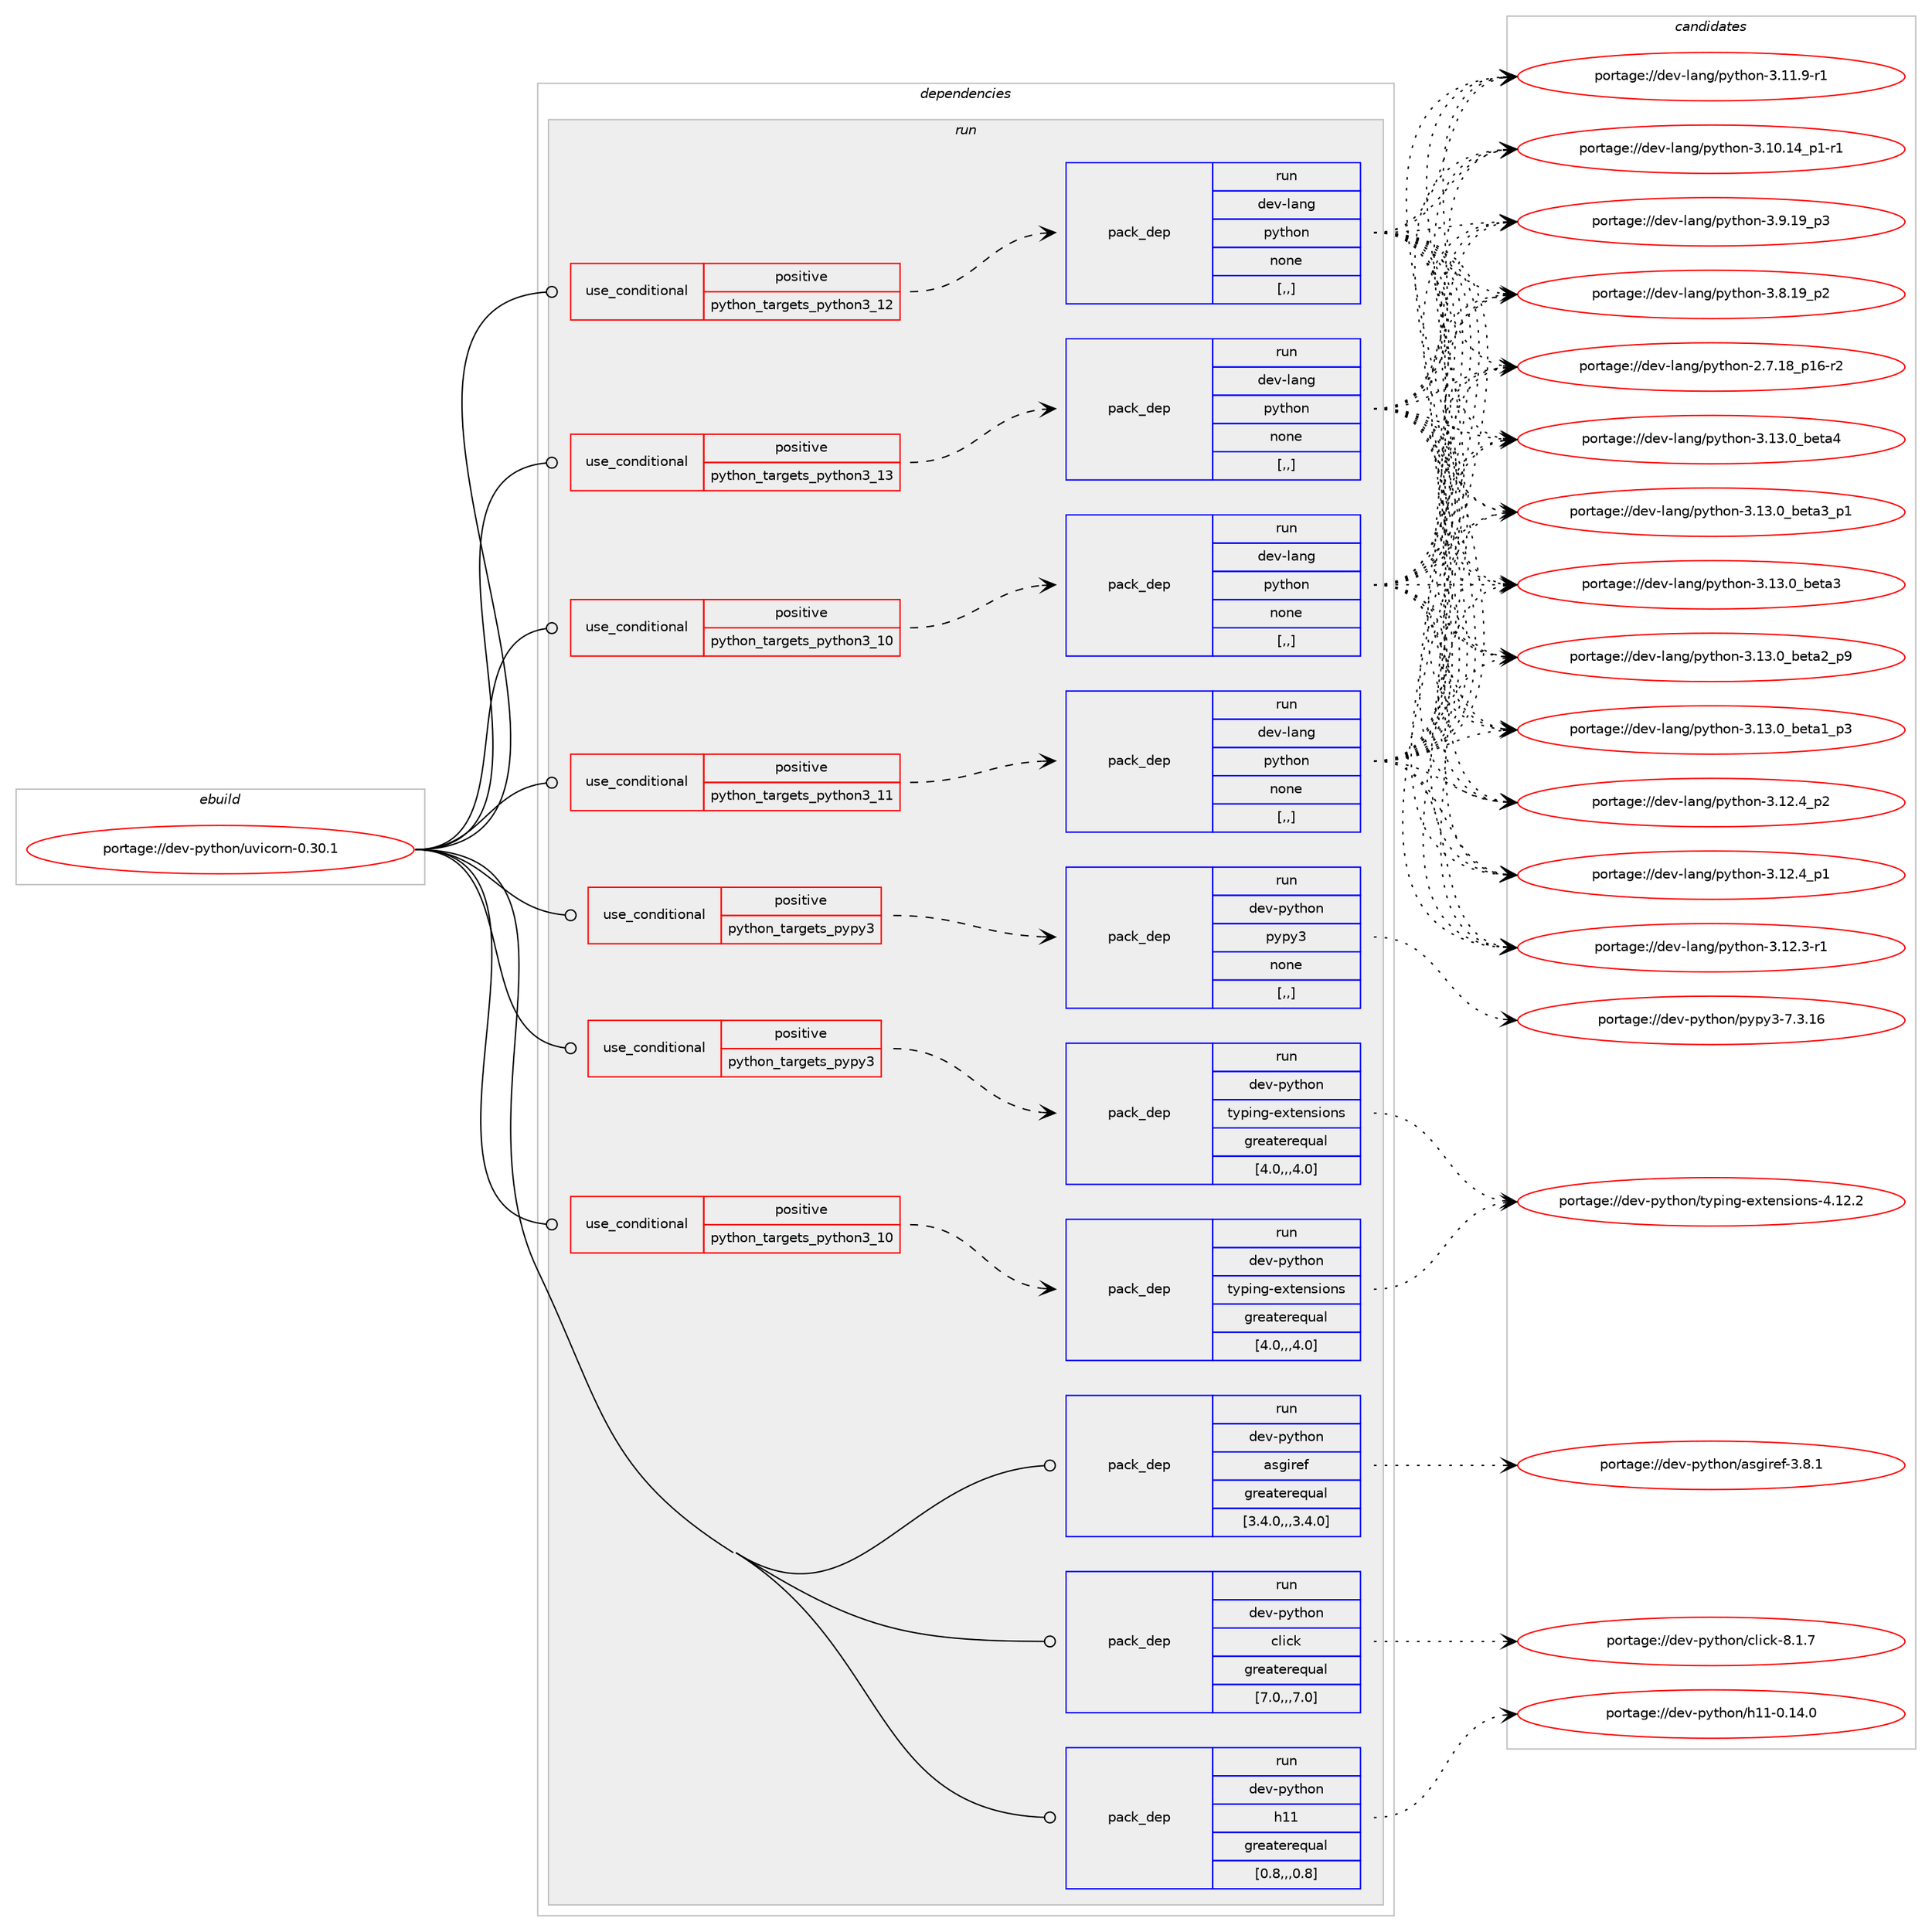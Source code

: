 digraph prolog {

# *************
# Graph options
# *************

newrank=true;
concentrate=true;
compound=true;
graph [rankdir=LR,fontname=Helvetica,fontsize=10,ranksep=1.5];#, ranksep=2.5, nodesep=0.2];
edge  [arrowhead=vee];
node  [fontname=Helvetica,fontsize=10];

# **********
# The ebuild
# **********

subgraph cluster_leftcol {
color=gray;
label=<<i>ebuild</i>>;
id [label="portage://dev-python/uvicorn-0.30.1", color=red, width=4, href="../dev-python/uvicorn-0.30.1.svg"];
}

# ****************
# The dependencies
# ****************

subgraph cluster_midcol {
color=gray;
label=<<i>dependencies</i>>;
subgraph cluster_compile {
fillcolor="#eeeeee";
style=filled;
label=<<i>compile</i>>;
}
subgraph cluster_compileandrun {
fillcolor="#eeeeee";
style=filled;
label=<<i>compile and run</i>>;
}
subgraph cluster_run {
fillcolor="#eeeeee";
style=filled;
label=<<i>run</i>>;
subgraph cond41058 {
dependency167182 [label=<<TABLE BORDER="0" CELLBORDER="1" CELLSPACING="0" CELLPADDING="4"><TR><TD ROWSPAN="3" CELLPADDING="10">use_conditional</TD></TR><TR><TD>positive</TD></TR><TR><TD>python_targets_pypy3</TD></TR></TABLE>>, shape=none, color=red];
subgraph pack124850 {
dependency167183 [label=<<TABLE BORDER="0" CELLBORDER="1" CELLSPACING="0" CELLPADDING="4" WIDTH="220"><TR><TD ROWSPAN="6" CELLPADDING="30">pack_dep</TD></TR><TR><TD WIDTH="110">run</TD></TR><TR><TD>dev-python</TD></TR><TR><TD>pypy3</TD></TR><TR><TD>none</TD></TR><TR><TD>[,,]</TD></TR></TABLE>>, shape=none, color=blue];
}
dependency167182:e -> dependency167183:w [weight=20,style="dashed",arrowhead="vee"];
}
id:e -> dependency167182:w [weight=20,style="solid",arrowhead="odot"];
subgraph cond41059 {
dependency167184 [label=<<TABLE BORDER="0" CELLBORDER="1" CELLSPACING="0" CELLPADDING="4"><TR><TD ROWSPAN="3" CELLPADDING="10">use_conditional</TD></TR><TR><TD>positive</TD></TR><TR><TD>python_targets_pypy3</TD></TR></TABLE>>, shape=none, color=red];
subgraph pack124851 {
dependency167185 [label=<<TABLE BORDER="0" CELLBORDER="1" CELLSPACING="0" CELLPADDING="4" WIDTH="220"><TR><TD ROWSPAN="6" CELLPADDING="30">pack_dep</TD></TR><TR><TD WIDTH="110">run</TD></TR><TR><TD>dev-python</TD></TR><TR><TD>typing-extensions</TD></TR><TR><TD>greaterequal</TD></TR><TR><TD>[4.0,,,4.0]</TD></TR></TABLE>>, shape=none, color=blue];
}
dependency167184:e -> dependency167185:w [weight=20,style="dashed",arrowhead="vee"];
}
id:e -> dependency167184:w [weight=20,style="solid",arrowhead="odot"];
subgraph cond41060 {
dependency167186 [label=<<TABLE BORDER="0" CELLBORDER="1" CELLSPACING="0" CELLPADDING="4"><TR><TD ROWSPAN="3" CELLPADDING="10">use_conditional</TD></TR><TR><TD>positive</TD></TR><TR><TD>python_targets_python3_10</TD></TR></TABLE>>, shape=none, color=red];
subgraph pack124852 {
dependency167187 [label=<<TABLE BORDER="0" CELLBORDER="1" CELLSPACING="0" CELLPADDING="4" WIDTH="220"><TR><TD ROWSPAN="6" CELLPADDING="30">pack_dep</TD></TR><TR><TD WIDTH="110">run</TD></TR><TR><TD>dev-lang</TD></TR><TR><TD>python</TD></TR><TR><TD>none</TD></TR><TR><TD>[,,]</TD></TR></TABLE>>, shape=none, color=blue];
}
dependency167186:e -> dependency167187:w [weight=20,style="dashed",arrowhead="vee"];
}
id:e -> dependency167186:w [weight=20,style="solid",arrowhead="odot"];
subgraph cond41061 {
dependency167188 [label=<<TABLE BORDER="0" CELLBORDER="1" CELLSPACING="0" CELLPADDING="4"><TR><TD ROWSPAN="3" CELLPADDING="10">use_conditional</TD></TR><TR><TD>positive</TD></TR><TR><TD>python_targets_python3_10</TD></TR></TABLE>>, shape=none, color=red];
subgraph pack124853 {
dependency167189 [label=<<TABLE BORDER="0" CELLBORDER="1" CELLSPACING="0" CELLPADDING="4" WIDTH="220"><TR><TD ROWSPAN="6" CELLPADDING="30">pack_dep</TD></TR><TR><TD WIDTH="110">run</TD></TR><TR><TD>dev-python</TD></TR><TR><TD>typing-extensions</TD></TR><TR><TD>greaterequal</TD></TR><TR><TD>[4.0,,,4.0]</TD></TR></TABLE>>, shape=none, color=blue];
}
dependency167188:e -> dependency167189:w [weight=20,style="dashed",arrowhead="vee"];
}
id:e -> dependency167188:w [weight=20,style="solid",arrowhead="odot"];
subgraph cond41062 {
dependency167190 [label=<<TABLE BORDER="0" CELLBORDER="1" CELLSPACING="0" CELLPADDING="4"><TR><TD ROWSPAN="3" CELLPADDING="10">use_conditional</TD></TR><TR><TD>positive</TD></TR><TR><TD>python_targets_python3_11</TD></TR></TABLE>>, shape=none, color=red];
subgraph pack124854 {
dependency167191 [label=<<TABLE BORDER="0" CELLBORDER="1" CELLSPACING="0" CELLPADDING="4" WIDTH="220"><TR><TD ROWSPAN="6" CELLPADDING="30">pack_dep</TD></TR><TR><TD WIDTH="110">run</TD></TR><TR><TD>dev-lang</TD></TR><TR><TD>python</TD></TR><TR><TD>none</TD></TR><TR><TD>[,,]</TD></TR></TABLE>>, shape=none, color=blue];
}
dependency167190:e -> dependency167191:w [weight=20,style="dashed",arrowhead="vee"];
}
id:e -> dependency167190:w [weight=20,style="solid",arrowhead="odot"];
subgraph cond41063 {
dependency167192 [label=<<TABLE BORDER="0" CELLBORDER="1" CELLSPACING="0" CELLPADDING="4"><TR><TD ROWSPAN="3" CELLPADDING="10">use_conditional</TD></TR><TR><TD>positive</TD></TR><TR><TD>python_targets_python3_12</TD></TR></TABLE>>, shape=none, color=red];
subgraph pack124855 {
dependency167193 [label=<<TABLE BORDER="0" CELLBORDER="1" CELLSPACING="0" CELLPADDING="4" WIDTH="220"><TR><TD ROWSPAN="6" CELLPADDING="30">pack_dep</TD></TR><TR><TD WIDTH="110">run</TD></TR><TR><TD>dev-lang</TD></TR><TR><TD>python</TD></TR><TR><TD>none</TD></TR><TR><TD>[,,]</TD></TR></TABLE>>, shape=none, color=blue];
}
dependency167192:e -> dependency167193:w [weight=20,style="dashed",arrowhead="vee"];
}
id:e -> dependency167192:w [weight=20,style="solid",arrowhead="odot"];
subgraph cond41064 {
dependency167194 [label=<<TABLE BORDER="0" CELLBORDER="1" CELLSPACING="0" CELLPADDING="4"><TR><TD ROWSPAN="3" CELLPADDING="10">use_conditional</TD></TR><TR><TD>positive</TD></TR><TR><TD>python_targets_python3_13</TD></TR></TABLE>>, shape=none, color=red];
subgraph pack124856 {
dependency167195 [label=<<TABLE BORDER="0" CELLBORDER="1" CELLSPACING="0" CELLPADDING="4" WIDTH="220"><TR><TD ROWSPAN="6" CELLPADDING="30">pack_dep</TD></TR><TR><TD WIDTH="110">run</TD></TR><TR><TD>dev-lang</TD></TR><TR><TD>python</TD></TR><TR><TD>none</TD></TR><TR><TD>[,,]</TD></TR></TABLE>>, shape=none, color=blue];
}
dependency167194:e -> dependency167195:w [weight=20,style="dashed",arrowhead="vee"];
}
id:e -> dependency167194:w [weight=20,style="solid",arrowhead="odot"];
subgraph pack124857 {
dependency167196 [label=<<TABLE BORDER="0" CELLBORDER="1" CELLSPACING="0" CELLPADDING="4" WIDTH="220"><TR><TD ROWSPAN="6" CELLPADDING="30">pack_dep</TD></TR><TR><TD WIDTH="110">run</TD></TR><TR><TD>dev-python</TD></TR><TR><TD>asgiref</TD></TR><TR><TD>greaterequal</TD></TR><TR><TD>[3.4.0,,,3.4.0]</TD></TR></TABLE>>, shape=none, color=blue];
}
id:e -> dependency167196:w [weight=20,style="solid",arrowhead="odot"];
subgraph pack124858 {
dependency167197 [label=<<TABLE BORDER="0" CELLBORDER="1" CELLSPACING="0" CELLPADDING="4" WIDTH="220"><TR><TD ROWSPAN="6" CELLPADDING="30">pack_dep</TD></TR><TR><TD WIDTH="110">run</TD></TR><TR><TD>dev-python</TD></TR><TR><TD>click</TD></TR><TR><TD>greaterequal</TD></TR><TR><TD>[7.0,,,7.0]</TD></TR></TABLE>>, shape=none, color=blue];
}
id:e -> dependency167197:w [weight=20,style="solid",arrowhead="odot"];
subgraph pack124859 {
dependency167198 [label=<<TABLE BORDER="0" CELLBORDER="1" CELLSPACING="0" CELLPADDING="4" WIDTH="220"><TR><TD ROWSPAN="6" CELLPADDING="30">pack_dep</TD></TR><TR><TD WIDTH="110">run</TD></TR><TR><TD>dev-python</TD></TR><TR><TD>h11</TD></TR><TR><TD>greaterequal</TD></TR><TR><TD>[0.8,,,0.8]</TD></TR></TABLE>>, shape=none, color=blue];
}
id:e -> dependency167198:w [weight=20,style="solid",arrowhead="odot"];
}
}

# **************
# The candidates
# **************

subgraph cluster_choices {
rank=same;
color=gray;
label=<<i>candidates</i>>;

subgraph choice124850 {
color=black;
nodesep=1;
choice10010111845112121116104111110471121211121215145554651464954 [label="portage://dev-python/pypy3-7.3.16", color=red, width=4,href="../dev-python/pypy3-7.3.16.svg"];
dependency167183:e -> choice10010111845112121116104111110471121211121215145554651464954:w [style=dotted,weight="100"];
}
subgraph choice124851 {
color=black;
nodesep=1;
choice10010111845112121116104111110471161211121051101034510112011610111011510511111011545524649504650 [label="portage://dev-python/typing-extensions-4.12.2", color=red, width=4,href="../dev-python/typing-extensions-4.12.2.svg"];
dependency167185:e -> choice10010111845112121116104111110471161211121051101034510112011610111011510511111011545524649504650:w [style=dotted,weight="100"];
}
subgraph choice124852 {
color=black;
nodesep=1;
choice1001011184510897110103471121211161041111104551464951464895981011169752 [label="portage://dev-lang/python-3.13.0_beta4", color=red, width=4,href="../dev-lang/python-3.13.0_beta4.svg"];
choice10010111845108971101034711212111610411111045514649514648959810111697519511249 [label="portage://dev-lang/python-3.13.0_beta3_p1", color=red, width=4,href="../dev-lang/python-3.13.0_beta3_p1.svg"];
choice1001011184510897110103471121211161041111104551464951464895981011169751 [label="portage://dev-lang/python-3.13.0_beta3", color=red, width=4,href="../dev-lang/python-3.13.0_beta3.svg"];
choice10010111845108971101034711212111610411111045514649514648959810111697509511257 [label="portage://dev-lang/python-3.13.0_beta2_p9", color=red, width=4,href="../dev-lang/python-3.13.0_beta2_p9.svg"];
choice10010111845108971101034711212111610411111045514649514648959810111697499511251 [label="portage://dev-lang/python-3.13.0_beta1_p3", color=red, width=4,href="../dev-lang/python-3.13.0_beta1_p3.svg"];
choice100101118451089711010347112121116104111110455146495046529511250 [label="portage://dev-lang/python-3.12.4_p2", color=red, width=4,href="../dev-lang/python-3.12.4_p2.svg"];
choice100101118451089711010347112121116104111110455146495046529511249 [label="portage://dev-lang/python-3.12.4_p1", color=red, width=4,href="../dev-lang/python-3.12.4_p1.svg"];
choice100101118451089711010347112121116104111110455146495046514511449 [label="portage://dev-lang/python-3.12.3-r1", color=red, width=4,href="../dev-lang/python-3.12.3-r1.svg"];
choice100101118451089711010347112121116104111110455146494946574511449 [label="portage://dev-lang/python-3.11.9-r1", color=red, width=4,href="../dev-lang/python-3.11.9-r1.svg"];
choice100101118451089711010347112121116104111110455146494846495295112494511449 [label="portage://dev-lang/python-3.10.14_p1-r1", color=red, width=4,href="../dev-lang/python-3.10.14_p1-r1.svg"];
choice100101118451089711010347112121116104111110455146574649579511251 [label="portage://dev-lang/python-3.9.19_p3", color=red, width=4,href="../dev-lang/python-3.9.19_p3.svg"];
choice100101118451089711010347112121116104111110455146564649579511250 [label="portage://dev-lang/python-3.8.19_p2", color=red, width=4,href="../dev-lang/python-3.8.19_p2.svg"];
choice100101118451089711010347112121116104111110455046554649569511249544511450 [label="portage://dev-lang/python-2.7.18_p16-r2", color=red, width=4,href="../dev-lang/python-2.7.18_p16-r2.svg"];
dependency167187:e -> choice1001011184510897110103471121211161041111104551464951464895981011169752:w [style=dotted,weight="100"];
dependency167187:e -> choice10010111845108971101034711212111610411111045514649514648959810111697519511249:w [style=dotted,weight="100"];
dependency167187:e -> choice1001011184510897110103471121211161041111104551464951464895981011169751:w [style=dotted,weight="100"];
dependency167187:e -> choice10010111845108971101034711212111610411111045514649514648959810111697509511257:w [style=dotted,weight="100"];
dependency167187:e -> choice10010111845108971101034711212111610411111045514649514648959810111697499511251:w [style=dotted,weight="100"];
dependency167187:e -> choice100101118451089711010347112121116104111110455146495046529511250:w [style=dotted,weight="100"];
dependency167187:e -> choice100101118451089711010347112121116104111110455146495046529511249:w [style=dotted,weight="100"];
dependency167187:e -> choice100101118451089711010347112121116104111110455146495046514511449:w [style=dotted,weight="100"];
dependency167187:e -> choice100101118451089711010347112121116104111110455146494946574511449:w [style=dotted,weight="100"];
dependency167187:e -> choice100101118451089711010347112121116104111110455146494846495295112494511449:w [style=dotted,weight="100"];
dependency167187:e -> choice100101118451089711010347112121116104111110455146574649579511251:w [style=dotted,weight="100"];
dependency167187:e -> choice100101118451089711010347112121116104111110455146564649579511250:w [style=dotted,weight="100"];
dependency167187:e -> choice100101118451089711010347112121116104111110455046554649569511249544511450:w [style=dotted,weight="100"];
}
subgraph choice124853 {
color=black;
nodesep=1;
choice10010111845112121116104111110471161211121051101034510112011610111011510511111011545524649504650 [label="portage://dev-python/typing-extensions-4.12.2", color=red, width=4,href="../dev-python/typing-extensions-4.12.2.svg"];
dependency167189:e -> choice10010111845112121116104111110471161211121051101034510112011610111011510511111011545524649504650:w [style=dotted,weight="100"];
}
subgraph choice124854 {
color=black;
nodesep=1;
choice1001011184510897110103471121211161041111104551464951464895981011169752 [label="portage://dev-lang/python-3.13.0_beta4", color=red, width=4,href="../dev-lang/python-3.13.0_beta4.svg"];
choice10010111845108971101034711212111610411111045514649514648959810111697519511249 [label="portage://dev-lang/python-3.13.0_beta3_p1", color=red, width=4,href="../dev-lang/python-3.13.0_beta3_p1.svg"];
choice1001011184510897110103471121211161041111104551464951464895981011169751 [label="portage://dev-lang/python-3.13.0_beta3", color=red, width=4,href="../dev-lang/python-3.13.0_beta3.svg"];
choice10010111845108971101034711212111610411111045514649514648959810111697509511257 [label="portage://dev-lang/python-3.13.0_beta2_p9", color=red, width=4,href="../dev-lang/python-3.13.0_beta2_p9.svg"];
choice10010111845108971101034711212111610411111045514649514648959810111697499511251 [label="portage://dev-lang/python-3.13.0_beta1_p3", color=red, width=4,href="../dev-lang/python-3.13.0_beta1_p3.svg"];
choice100101118451089711010347112121116104111110455146495046529511250 [label="portage://dev-lang/python-3.12.4_p2", color=red, width=4,href="../dev-lang/python-3.12.4_p2.svg"];
choice100101118451089711010347112121116104111110455146495046529511249 [label="portage://dev-lang/python-3.12.4_p1", color=red, width=4,href="../dev-lang/python-3.12.4_p1.svg"];
choice100101118451089711010347112121116104111110455146495046514511449 [label="portage://dev-lang/python-3.12.3-r1", color=red, width=4,href="../dev-lang/python-3.12.3-r1.svg"];
choice100101118451089711010347112121116104111110455146494946574511449 [label="portage://dev-lang/python-3.11.9-r1", color=red, width=4,href="../dev-lang/python-3.11.9-r1.svg"];
choice100101118451089711010347112121116104111110455146494846495295112494511449 [label="portage://dev-lang/python-3.10.14_p1-r1", color=red, width=4,href="../dev-lang/python-3.10.14_p1-r1.svg"];
choice100101118451089711010347112121116104111110455146574649579511251 [label="portage://dev-lang/python-3.9.19_p3", color=red, width=4,href="../dev-lang/python-3.9.19_p3.svg"];
choice100101118451089711010347112121116104111110455146564649579511250 [label="portage://dev-lang/python-3.8.19_p2", color=red, width=4,href="../dev-lang/python-3.8.19_p2.svg"];
choice100101118451089711010347112121116104111110455046554649569511249544511450 [label="portage://dev-lang/python-2.7.18_p16-r2", color=red, width=4,href="../dev-lang/python-2.7.18_p16-r2.svg"];
dependency167191:e -> choice1001011184510897110103471121211161041111104551464951464895981011169752:w [style=dotted,weight="100"];
dependency167191:e -> choice10010111845108971101034711212111610411111045514649514648959810111697519511249:w [style=dotted,weight="100"];
dependency167191:e -> choice1001011184510897110103471121211161041111104551464951464895981011169751:w [style=dotted,weight="100"];
dependency167191:e -> choice10010111845108971101034711212111610411111045514649514648959810111697509511257:w [style=dotted,weight="100"];
dependency167191:e -> choice10010111845108971101034711212111610411111045514649514648959810111697499511251:w [style=dotted,weight="100"];
dependency167191:e -> choice100101118451089711010347112121116104111110455146495046529511250:w [style=dotted,weight="100"];
dependency167191:e -> choice100101118451089711010347112121116104111110455146495046529511249:w [style=dotted,weight="100"];
dependency167191:e -> choice100101118451089711010347112121116104111110455146495046514511449:w [style=dotted,weight="100"];
dependency167191:e -> choice100101118451089711010347112121116104111110455146494946574511449:w [style=dotted,weight="100"];
dependency167191:e -> choice100101118451089711010347112121116104111110455146494846495295112494511449:w [style=dotted,weight="100"];
dependency167191:e -> choice100101118451089711010347112121116104111110455146574649579511251:w [style=dotted,weight="100"];
dependency167191:e -> choice100101118451089711010347112121116104111110455146564649579511250:w [style=dotted,weight="100"];
dependency167191:e -> choice100101118451089711010347112121116104111110455046554649569511249544511450:w [style=dotted,weight="100"];
}
subgraph choice124855 {
color=black;
nodesep=1;
choice1001011184510897110103471121211161041111104551464951464895981011169752 [label="portage://dev-lang/python-3.13.0_beta4", color=red, width=4,href="../dev-lang/python-3.13.0_beta4.svg"];
choice10010111845108971101034711212111610411111045514649514648959810111697519511249 [label="portage://dev-lang/python-3.13.0_beta3_p1", color=red, width=4,href="../dev-lang/python-3.13.0_beta3_p1.svg"];
choice1001011184510897110103471121211161041111104551464951464895981011169751 [label="portage://dev-lang/python-3.13.0_beta3", color=red, width=4,href="../dev-lang/python-3.13.0_beta3.svg"];
choice10010111845108971101034711212111610411111045514649514648959810111697509511257 [label="portage://dev-lang/python-3.13.0_beta2_p9", color=red, width=4,href="../dev-lang/python-3.13.0_beta2_p9.svg"];
choice10010111845108971101034711212111610411111045514649514648959810111697499511251 [label="portage://dev-lang/python-3.13.0_beta1_p3", color=red, width=4,href="../dev-lang/python-3.13.0_beta1_p3.svg"];
choice100101118451089711010347112121116104111110455146495046529511250 [label="portage://dev-lang/python-3.12.4_p2", color=red, width=4,href="../dev-lang/python-3.12.4_p2.svg"];
choice100101118451089711010347112121116104111110455146495046529511249 [label="portage://dev-lang/python-3.12.4_p1", color=red, width=4,href="../dev-lang/python-3.12.4_p1.svg"];
choice100101118451089711010347112121116104111110455146495046514511449 [label="portage://dev-lang/python-3.12.3-r1", color=red, width=4,href="../dev-lang/python-3.12.3-r1.svg"];
choice100101118451089711010347112121116104111110455146494946574511449 [label="portage://dev-lang/python-3.11.9-r1", color=red, width=4,href="../dev-lang/python-3.11.9-r1.svg"];
choice100101118451089711010347112121116104111110455146494846495295112494511449 [label="portage://dev-lang/python-3.10.14_p1-r1", color=red, width=4,href="../dev-lang/python-3.10.14_p1-r1.svg"];
choice100101118451089711010347112121116104111110455146574649579511251 [label="portage://dev-lang/python-3.9.19_p3", color=red, width=4,href="../dev-lang/python-3.9.19_p3.svg"];
choice100101118451089711010347112121116104111110455146564649579511250 [label="portage://dev-lang/python-3.8.19_p2", color=red, width=4,href="../dev-lang/python-3.8.19_p2.svg"];
choice100101118451089711010347112121116104111110455046554649569511249544511450 [label="portage://dev-lang/python-2.7.18_p16-r2", color=red, width=4,href="../dev-lang/python-2.7.18_p16-r2.svg"];
dependency167193:e -> choice1001011184510897110103471121211161041111104551464951464895981011169752:w [style=dotted,weight="100"];
dependency167193:e -> choice10010111845108971101034711212111610411111045514649514648959810111697519511249:w [style=dotted,weight="100"];
dependency167193:e -> choice1001011184510897110103471121211161041111104551464951464895981011169751:w [style=dotted,weight="100"];
dependency167193:e -> choice10010111845108971101034711212111610411111045514649514648959810111697509511257:w [style=dotted,weight="100"];
dependency167193:e -> choice10010111845108971101034711212111610411111045514649514648959810111697499511251:w [style=dotted,weight="100"];
dependency167193:e -> choice100101118451089711010347112121116104111110455146495046529511250:w [style=dotted,weight="100"];
dependency167193:e -> choice100101118451089711010347112121116104111110455146495046529511249:w [style=dotted,weight="100"];
dependency167193:e -> choice100101118451089711010347112121116104111110455146495046514511449:w [style=dotted,weight="100"];
dependency167193:e -> choice100101118451089711010347112121116104111110455146494946574511449:w [style=dotted,weight="100"];
dependency167193:e -> choice100101118451089711010347112121116104111110455146494846495295112494511449:w [style=dotted,weight="100"];
dependency167193:e -> choice100101118451089711010347112121116104111110455146574649579511251:w [style=dotted,weight="100"];
dependency167193:e -> choice100101118451089711010347112121116104111110455146564649579511250:w [style=dotted,weight="100"];
dependency167193:e -> choice100101118451089711010347112121116104111110455046554649569511249544511450:w [style=dotted,weight="100"];
}
subgraph choice124856 {
color=black;
nodesep=1;
choice1001011184510897110103471121211161041111104551464951464895981011169752 [label="portage://dev-lang/python-3.13.0_beta4", color=red, width=4,href="../dev-lang/python-3.13.0_beta4.svg"];
choice10010111845108971101034711212111610411111045514649514648959810111697519511249 [label="portage://dev-lang/python-3.13.0_beta3_p1", color=red, width=4,href="../dev-lang/python-3.13.0_beta3_p1.svg"];
choice1001011184510897110103471121211161041111104551464951464895981011169751 [label="portage://dev-lang/python-3.13.0_beta3", color=red, width=4,href="../dev-lang/python-3.13.0_beta3.svg"];
choice10010111845108971101034711212111610411111045514649514648959810111697509511257 [label="portage://dev-lang/python-3.13.0_beta2_p9", color=red, width=4,href="../dev-lang/python-3.13.0_beta2_p9.svg"];
choice10010111845108971101034711212111610411111045514649514648959810111697499511251 [label="portage://dev-lang/python-3.13.0_beta1_p3", color=red, width=4,href="../dev-lang/python-3.13.0_beta1_p3.svg"];
choice100101118451089711010347112121116104111110455146495046529511250 [label="portage://dev-lang/python-3.12.4_p2", color=red, width=4,href="../dev-lang/python-3.12.4_p2.svg"];
choice100101118451089711010347112121116104111110455146495046529511249 [label="portage://dev-lang/python-3.12.4_p1", color=red, width=4,href="../dev-lang/python-3.12.4_p1.svg"];
choice100101118451089711010347112121116104111110455146495046514511449 [label="portage://dev-lang/python-3.12.3-r1", color=red, width=4,href="../dev-lang/python-3.12.3-r1.svg"];
choice100101118451089711010347112121116104111110455146494946574511449 [label="portage://dev-lang/python-3.11.9-r1", color=red, width=4,href="../dev-lang/python-3.11.9-r1.svg"];
choice100101118451089711010347112121116104111110455146494846495295112494511449 [label="portage://dev-lang/python-3.10.14_p1-r1", color=red, width=4,href="../dev-lang/python-3.10.14_p1-r1.svg"];
choice100101118451089711010347112121116104111110455146574649579511251 [label="portage://dev-lang/python-3.9.19_p3", color=red, width=4,href="../dev-lang/python-3.9.19_p3.svg"];
choice100101118451089711010347112121116104111110455146564649579511250 [label="portage://dev-lang/python-3.8.19_p2", color=red, width=4,href="../dev-lang/python-3.8.19_p2.svg"];
choice100101118451089711010347112121116104111110455046554649569511249544511450 [label="portage://dev-lang/python-2.7.18_p16-r2", color=red, width=4,href="../dev-lang/python-2.7.18_p16-r2.svg"];
dependency167195:e -> choice1001011184510897110103471121211161041111104551464951464895981011169752:w [style=dotted,weight="100"];
dependency167195:e -> choice10010111845108971101034711212111610411111045514649514648959810111697519511249:w [style=dotted,weight="100"];
dependency167195:e -> choice1001011184510897110103471121211161041111104551464951464895981011169751:w [style=dotted,weight="100"];
dependency167195:e -> choice10010111845108971101034711212111610411111045514649514648959810111697509511257:w [style=dotted,weight="100"];
dependency167195:e -> choice10010111845108971101034711212111610411111045514649514648959810111697499511251:w [style=dotted,weight="100"];
dependency167195:e -> choice100101118451089711010347112121116104111110455146495046529511250:w [style=dotted,weight="100"];
dependency167195:e -> choice100101118451089711010347112121116104111110455146495046529511249:w [style=dotted,weight="100"];
dependency167195:e -> choice100101118451089711010347112121116104111110455146495046514511449:w [style=dotted,weight="100"];
dependency167195:e -> choice100101118451089711010347112121116104111110455146494946574511449:w [style=dotted,weight="100"];
dependency167195:e -> choice100101118451089711010347112121116104111110455146494846495295112494511449:w [style=dotted,weight="100"];
dependency167195:e -> choice100101118451089711010347112121116104111110455146574649579511251:w [style=dotted,weight="100"];
dependency167195:e -> choice100101118451089711010347112121116104111110455146564649579511250:w [style=dotted,weight="100"];
dependency167195:e -> choice100101118451089711010347112121116104111110455046554649569511249544511450:w [style=dotted,weight="100"];
}
subgraph choice124857 {
color=black;
nodesep=1;
choice100101118451121211161041111104797115103105114101102455146564649 [label="portage://dev-python/asgiref-3.8.1", color=red, width=4,href="../dev-python/asgiref-3.8.1.svg"];
dependency167196:e -> choice100101118451121211161041111104797115103105114101102455146564649:w [style=dotted,weight="100"];
}
subgraph choice124858 {
color=black;
nodesep=1;
choice10010111845112121116104111110479910810599107455646494655 [label="portage://dev-python/click-8.1.7", color=red, width=4,href="../dev-python/click-8.1.7.svg"];
dependency167197:e -> choice10010111845112121116104111110479910810599107455646494655:w [style=dotted,weight="100"];
}
subgraph choice124859 {
color=black;
nodesep=1;
choice1001011184511212111610411111047104494945484649524648 [label="portage://dev-python/h11-0.14.0", color=red, width=4,href="../dev-python/h11-0.14.0.svg"];
dependency167198:e -> choice1001011184511212111610411111047104494945484649524648:w [style=dotted,weight="100"];
}
}

}
